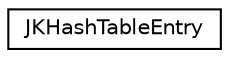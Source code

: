 digraph "Graphical Class Hierarchy"
{
  edge [fontname="Helvetica",fontsize="10",labelfontname="Helvetica",labelfontsize="10"];
  node [fontname="Helvetica",fontsize="10",shape=record];
  rankdir="LR";
  Node1 [label="JKHashTableEntry",height=0.2,width=0.4,color="black", fillcolor="white", style="filled",URL="$struct_j_k_hash_table_entry.html"];
}
